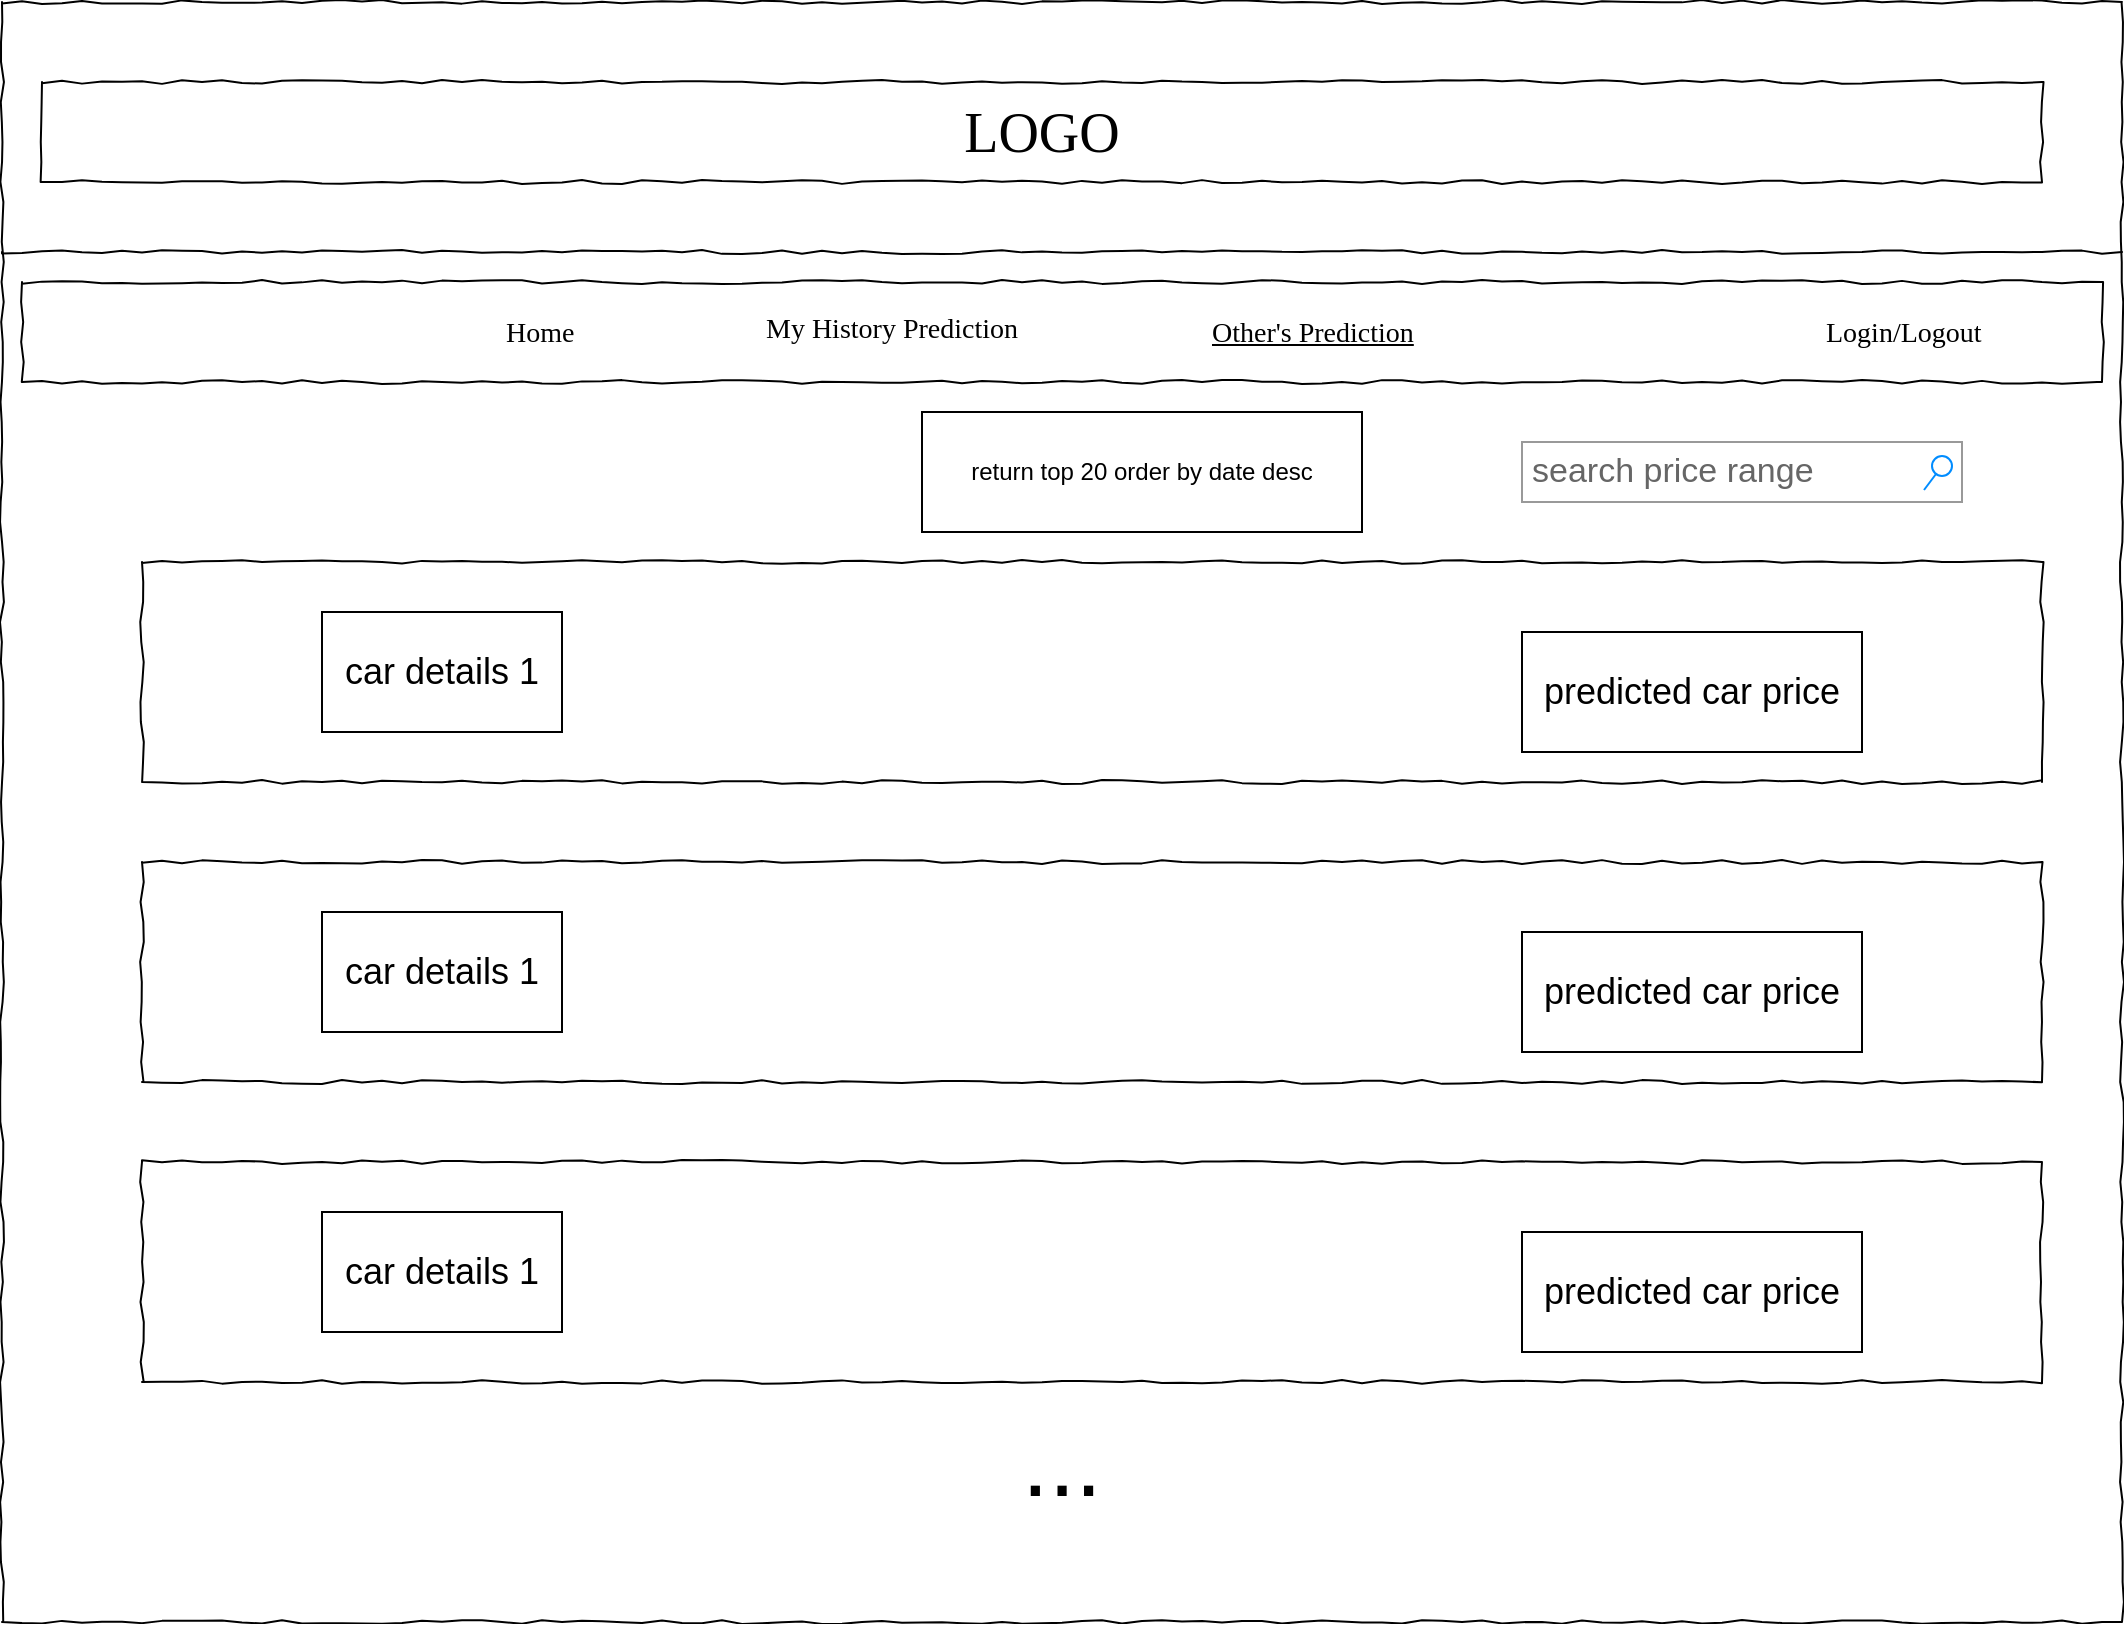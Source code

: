 <mxfile version="22.1.3" type="gitlab">
  <diagram name="Page-1" id="03018318-947c-dd8e-b7a3-06fadd420f32">
    <mxGraphModel dx="1674" dy="877" grid="1" gridSize="10" guides="1" tooltips="1" connect="1" arrows="1" fold="1" page="1" pageScale="1" pageWidth="1100" pageHeight="850" background="none" math="0" shadow="0">
      <root>
        <mxCell id="0" />
        <mxCell id="1" parent="0" />
        <mxCell id="677b7b8949515195-1" value="" style="whiteSpace=wrap;html=1;rounded=0;shadow=0;labelBackgroundColor=none;strokeColor=#000000;strokeWidth=1;fillColor=none;fontFamily=Verdana;fontSize=12;fontColor=#000000;align=center;comic=1;" parent="1" vertex="1">
          <mxGeometry x="20" y="20" width="1060" height="810" as="geometry" />
        </mxCell>
        <mxCell id="677b7b8949515195-2" value="LOGO" style="whiteSpace=wrap;html=1;rounded=0;shadow=0;labelBackgroundColor=none;strokeWidth=1;fontFamily=Verdana;fontSize=28;align=center;comic=1;" parent="1" vertex="1">
          <mxGeometry x="40" y="60" width="1000" height="50" as="geometry" />
        </mxCell>
        <mxCell id="677b7b8949515195-9" value="" style="line;strokeWidth=1;html=1;rounded=0;shadow=0;labelBackgroundColor=none;fillColor=none;fontFamily=Verdana;fontSize=14;fontColor=#000000;align=center;comic=1;" parent="1" vertex="1">
          <mxGeometry x="20" y="140" width="1060" height="10" as="geometry" />
        </mxCell>
        <mxCell id="677b7b8949515195-10" value="" style="whiteSpace=wrap;html=1;rounded=0;shadow=0;labelBackgroundColor=none;strokeWidth=1;fillColor=none;fontFamily=Verdana;fontSize=12;align=center;comic=1;" parent="1" vertex="1">
          <mxGeometry x="30" y="160" width="1040" height="50" as="geometry" />
        </mxCell>
        <mxCell id="677b7b8949515195-11" value="Home" style="text;html=1;points=[];align=left;verticalAlign=top;spacingTop=-4;fontSize=14;fontFamily=Verdana" parent="1" vertex="1">
          <mxGeometry x="270" y="175" width="60" height="20" as="geometry" />
        </mxCell>
        <mxCell id="677b7b8949515195-12" value="My History Prediction" style="text;html=1;points=[];align=left;verticalAlign=top;spacingTop=-4;fontSize=14;fontFamily=Verdana" parent="1" vertex="1">
          <mxGeometry x="400" y="172.5" width="60" height="25" as="geometry" />
        </mxCell>
        <mxCell id="677b7b8949515195-13" value="&lt;u&gt;Other&#39;s Prediction&lt;/u&gt;" style="text;html=1;points=[];align=left;verticalAlign=top;spacingTop=-4;fontSize=14;fontFamily=Verdana" parent="1" vertex="1">
          <mxGeometry x="623" y="175" width="60" height="20" as="geometry" />
        </mxCell>
        <mxCell id="677b7b8949515195-14" value="Login/Logout" style="text;html=1;points=[];align=left;verticalAlign=top;spacingTop=-4;fontSize=14;fontFamily=Verdana" parent="1" vertex="1">
          <mxGeometry x="930" y="175" width="60" height="20" as="geometry" />
        </mxCell>
        <mxCell id="677b7b8949515195-25" value="" style="whiteSpace=wrap;html=1;rounded=0;shadow=0;labelBackgroundColor=none;strokeWidth=1;fillColor=none;fontFamily=Verdana;fontSize=12;align=center;comic=1;" parent="1" vertex="1">
          <mxGeometry x="90" y="300" width="950" height="110" as="geometry" />
        </mxCell>
        <mxCell id="DuAqTBLjwMn-UwOR0MDn-3" value="search price range" style="strokeWidth=1;shadow=0;dashed=0;align=center;html=1;shape=mxgraph.mockup.forms.searchBox;strokeColor=#999999;mainText=;strokeColor2=#008cff;fontColor=#666666;fontSize=17;align=left;spacingLeft=3;whiteSpace=wrap;" vertex="1" parent="1">
          <mxGeometry x="780" y="240" width="220" height="30" as="geometry" />
        </mxCell>
        <mxCell id="DuAqTBLjwMn-UwOR0MDn-4" value="&lt;font style=&quot;font-size: 18px;&quot;&gt;car details 1&lt;/font&gt;" style="rounded=0;whiteSpace=wrap;html=1;" vertex="1" parent="1">
          <mxGeometry x="180" y="325" width="120" height="60" as="geometry" />
        </mxCell>
        <mxCell id="DuAqTBLjwMn-UwOR0MDn-5" value="return top 20 order by date desc" style="rounded=0;whiteSpace=wrap;html=1;" vertex="1" parent="1">
          <mxGeometry x="480" y="225" width="220" height="60" as="geometry" />
        </mxCell>
        <mxCell id="DuAqTBLjwMn-UwOR0MDn-6" value="&lt;font style=&quot;font-size: 18px;&quot;&gt;predicted car price&lt;/font&gt;" style="rounded=0;whiteSpace=wrap;html=1;" vertex="1" parent="1">
          <mxGeometry x="780" y="335" width="170" height="60" as="geometry" />
        </mxCell>
        <mxCell id="DuAqTBLjwMn-UwOR0MDn-7" value="" style="whiteSpace=wrap;html=1;rounded=0;shadow=0;labelBackgroundColor=none;strokeWidth=1;fillColor=none;fontFamily=Verdana;fontSize=12;align=center;comic=1;" vertex="1" parent="1">
          <mxGeometry x="90" y="450" width="950" height="110" as="geometry" />
        </mxCell>
        <mxCell id="DuAqTBLjwMn-UwOR0MDn-8" value="&lt;font style=&quot;font-size: 18px;&quot;&gt;car details 1&lt;/font&gt;" style="rounded=0;whiteSpace=wrap;html=1;" vertex="1" parent="1">
          <mxGeometry x="180" y="475" width="120" height="60" as="geometry" />
        </mxCell>
        <mxCell id="DuAqTBLjwMn-UwOR0MDn-9" value="&lt;font style=&quot;font-size: 18px;&quot;&gt;predicted car price&lt;/font&gt;" style="rounded=0;whiteSpace=wrap;html=1;" vertex="1" parent="1">
          <mxGeometry x="780" y="485" width="170" height="60" as="geometry" />
        </mxCell>
        <mxCell id="DuAqTBLjwMn-UwOR0MDn-10" value="" style="whiteSpace=wrap;html=1;rounded=0;shadow=0;labelBackgroundColor=none;strokeWidth=1;fillColor=none;fontFamily=Verdana;fontSize=12;align=center;comic=1;" vertex="1" parent="1">
          <mxGeometry x="90" y="600" width="950" height="110" as="geometry" />
        </mxCell>
        <mxCell id="DuAqTBLjwMn-UwOR0MDn-11" value="&lt;font style=&quot;font-size: 18px;&quot;&gt;car details 1&lt;/font&gt;" style="rounded=0;whiteSpace=wrap;html=1;" vertex="1" parent="1">
          <mxGeometry x="180" y="625" width="120" height="60" as="geometry" />
        </mxCell>
        <mxCell id="DuAqTBLjwMn-UwOR0MDn-12" value="&lt;font style=&quot;font-size: 18px;&quot;&gt;predicted car price&lt;/font&gt;" style="rounded=0;whiteSpace=wrap;html=1;" vertex="1" parent="1">
          <mxGeometry x="780" y="635" width="170" height="60" as="geometry" />
        </mxCell>
        <mxCell id="DuAqTBLjwMn-UwOR0MDn-13" value="&lt;font style=&quot;font-size: 48px;&quot;&gt;..&lt;font style=&quot;&quot;&gt;.&lt;/font&gt;&lt;/font&gt;" style="rounded=0;whiteSpace=wrap;html=1;strokeColor=none;" vertex="1" parent="1">
          <mxGeometry x="490" y="720" width="120" height="60" as="geometry" />
        </mxCell>
      </root>
    </mxGraphModel>
  </diagram>
</mxfile>
